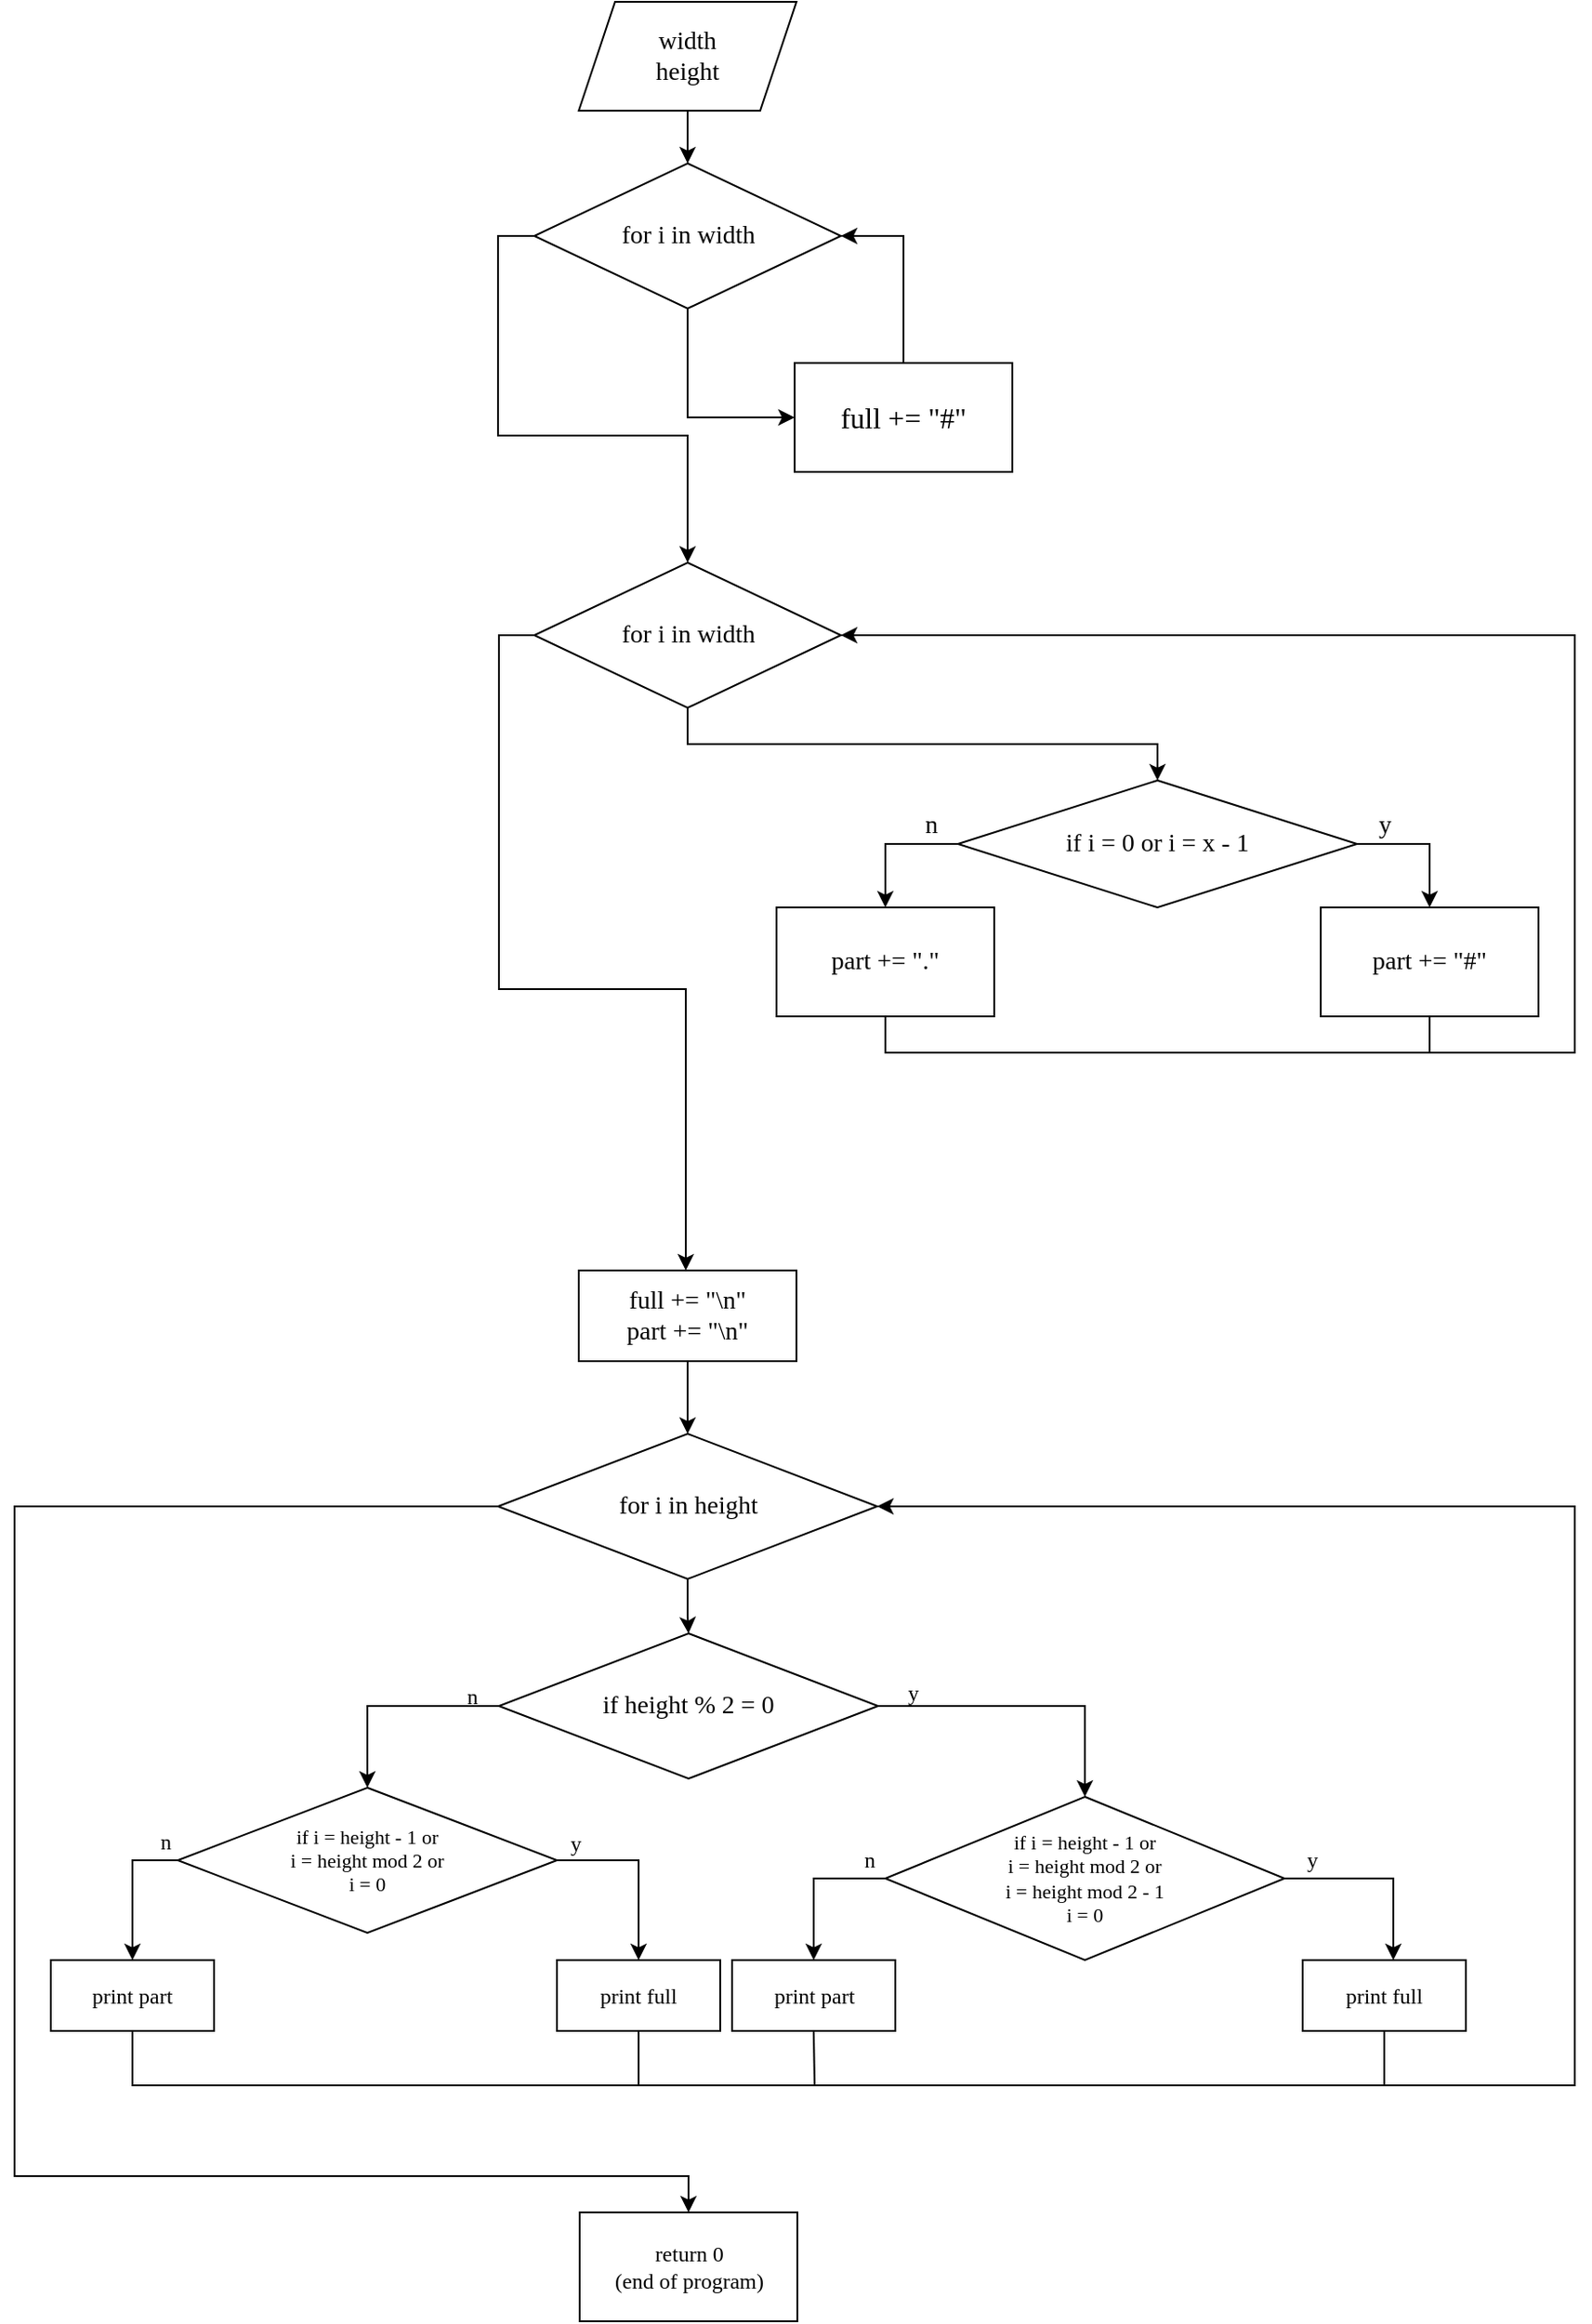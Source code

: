 <mxfile version="20.5.1" type="github">
  <diagram id="8TXkehORdSKgIQscC3_d" name="Page-1">
    <mxGraphModel dx="537" dy="253" grid="1" gridSize="10" guides="1" tooltips="1" connect="1" arrows="1" fold="1" page="1" pageScale="1" pageWidth="2339" pageHeight="3300" math="0" shadow="0">
      <root>
        <mxCell id="0" />
        <mxCell id="1" parent="0" />
        <mxCell id="VdM-WP7KE-tk-oRjZfRh-4" value="" style="edgeStyle=orthogonalEdgeStyle;rounded=0;orthogonalLoop=1;jettySize=auto;html=1;fontSize=14;" edge="1" parent="1" source="VdM-WP7KE-tk-oRjZfRh-1" target="VdM-WP7KE-tk-oRjZfRh-3">
          <mxGeometry relative="1" as="geometry" />
        </mxCell>
        <mxCell id="VdM-WP7KE-tk-oRjZfRh-1" value="&lt;div&gt;width&lt;/div&gt;&lt;div&gt;height&lt;br&gt;&lt;/div&gt;" style="shape=parallelogram;perimeter=parallelogramPerimeter;whiteSpace=wrap;html=1;fixedSize=1;fontFamily=Inconsolata;fontSource=https%3A%2F%2Ffonts.googleapis.com%2Fcss%3Ffamily%3DInconsolata;fontSize=14;" vertex="1" parent="1">
          <mxGeometry x="491" y="42" width="120" height="60" as="geometry" />
        </mxCell>
        <mxCell id="VdM-WP7KE-tk-oRjZfRh-11" style="edgeStyle=orthogonalEdgeStyle;rounded=0;orthogonalLoop=1;jettySize=auto;html=1;exitX=0;exitY=0.5;exitDx=0;exitDy=0;" edge="1" parent="1" source="VdM-WP7KE-tk-oRjZfRh-3" target="VdM-WP7KE-tk-oRjZfRh-10">
          <mxGeometry relative="1" as="geometry" />
        </mxCell>
        <mxCell id="VdM-WP7KE-tk-oRjZfRh-13" style="edgeStyle=orthogonalEdgeStyle;rounded=0;orthogonalLoop=1;jettySize=auto;html=1;exitX=0.5;exitY=1;exitDx=0;exitDy=0;entryX=0;entryY=0.5;entryDx=0;entryDy=0;" edge="1" parent="1" source="VdM-WP7KE-tk-oRjZfRh-3" target="VdM-WP7KE-tk-oRjZfRh-12">
          <mxGeometry relative="1" as="geometry" />
        </mxCell>
        <mxCell id="VdM-WP7KE-tk-oRjZfRh-3" value="&lt;div&gt;for i in width&lt;/div&gt;" style="rhombus;whiteSpace=wrap;html=1;fontSize=14;fontFamily=Inconsolata;fontSource=https%3A%2F%2Ffonts.googleapis.com%2Fcss%3Ffamily%3DInconsolata;" vertex="1" parent="1">
          <mxGeometry x="466.5" y="131" width="169" height="80" as="geometry" />
        </mxCell>
        <mxCell id="VdM-WP7KE-tk-oRjZfRh-18" style="edgeStyle=orthogonalEdgeStyle;rounded=0;orthogonalLoop=1;jettySize=auto;html=1;exitX=0.5;exitY=1;exitDx=0;exitDy=0;fontFamily=Inconsolata;fontSource=https%3A%2F%2Ffonts.googleapis.com%2Fcss%3Ffamily%3DInconsolata;fontSize=16;" edge="1" parent="1" source="VdM-WP7KE-tk-oRjZfRh-10" target="VdM-WP7KE-tk-oRjZfRh-17">
          <mxGeometry relative="1" as="geometry" />
        </mxCell>
        <mxCell id="VdM-WP7KE-tk-oRjZfRh-49" style="edgeStyle=orthogonalEdgeStyle;rounded=0;orthogonalLoop=1;jettySize=auto;html=1;exitX=0;exitY=0.5;exitDx=0;exitDy=0;fontFamily=Inconsolata;fontSource=https%3A%2F%2Ffonts.googleapis.com%2Fcss%3Ffamily%3DInconsolata;fontSize=14;endArrow=classic;endFill=1;" edge="1" parent="1" source="VdM-WP7KE-tk-oRjZfRh-10">
          <mxGeometry relative="1" as="geometry">
            <mxPoint x="550" y="741" as="targetPoint" />
            <Array as="points">
              <mxPoint x="447" y="391" />
              <mxPoint x="447" y="586" />
              <mxPoint x="550" y="586" />
              <mxPoint x="550" y="741" />
            </Array>
          </mxGeometry>
        </mxCell>
        <mxCell id="VdM-WP7KE-tk-oRjZfRh-10" value="for i in width" style="rhombus;whiteSpace=wrap;html=1;fontSize=14;fontFamily=Inconsolata;fontSource=https%3A%2F%2Ffonts.googleapis.com%2Fcss%3Ffamily%3DInconsolata;" vertex="1" parent="1">
          <mxGeometry x="466.5" y="351" width="169" height="80" as="geometry" />
        </mxCell>
        <mxCell id="VdM-WP7KE-tk-oRjZfRh-14" style="edgeStyle=orthogonalEdgeStyle;rounded=0;orthogonalLoop=1;jettySize=auto;html=1;exitX=0.5;exitY=0;exitDx=0;exitDy=0;entryX=1;entryY=0.5;entryDx=0;entryDy=0;" edge="1" parent="1" source="VdM-WP7KE-tk-oRjZfRh-12" target="VdM-WP7KE-tk-oRjZfRh-3">
          <mxGeometry relative="1" as="geometry" />
        </mxCell>
        <mxCell id="VdM-WP7KE-tk-oRjZfRh-12" value="&lt;font style=&quot;font-size: 16px;&quot; data-font-src=&quot;https://fonts.googleapis.com/css?family=Inconsolata&quot; face=&quot;Inconsolata&quot;&gt;full += &quot;#&quot;&lt;/font&gt;" style="rounded=0;whiteSpace=wrap;html=1;" vertex="1" parent="1">
          <mxGeometry x="610" y="241" width="120" height="60" as="geometry" />
        </mxCell>
        <mxCell id="VdM-WP7KE-tk-oRjZfRh-22" style="edgeStyle=orthogonalEdgeStyle;rounded=0;orthogonalLoop=1;jettySize=auto;html=1;exitX=0;exitY=0.5;exitDx=0;exitDy=0;fontFamily=Inconsolata;fontSource=https%3A%2F%2Ffonts.googleapis.com%2Fcss%3Ffamily%3DInconsolata;fontSize=14;" edge="1" parent="1" source="VdM-WP7KE-tk-oRjZfRh-17" target="VdM-WP7KE-tk-oRjZfRh-23">
          <mxGeometry relative="1" as="geometry">
            <mxPoint x="530" y="536" as="targetPoint" />
          </mxGeometry>
        </mxCell>
        <mxCell id="VdM-WP7KE-tk-oRjZfRh-27" style="edgeStyle=orthogonalEdgeStyle;rounded=0;orthogonalLoop=1;jettySize=auto;html=1;exitX=1;exitY=0.5;exitDx=0;exitDy=0;entryX=0.5;entryY=0;entryDx=0;entryDy=0;fontFamily=Inconsolata;fontSource=https%3A%2F%2Ffonts.googleapis.com%2Fcss%3Ffamily%3DInconsolata;fontSize=14;" edge="1" parent="1" source="VdM-WP7KE-tk-oRjZfRh-17" target="VdM-WP7KE-tk-oRjZfRh-26">
          <mxGeometry relative="1" as="geometry" />
        </mxCell>
        <mxCell id="VdM-WP7KE-tk-oRjZfRh-17" value="&lt;div style=&quot;font-size: 14px;&quot;&gt;if i = 0 or i = x - 1&lt;/div&gt;" style="rhombus;whiteSpace=wrap;html=1;fontFamily=Inconsolata;fontSource=https%3A%2F%2Ffonts.googleapis.com%2Fcss%3Ffamily%3DInconsolata;fontSize=14;" vertex="1" parent="1">
          <mxGeometry x="700" y="471" width="220" height="70" as="geometry" />
        </mxCell>
        <mxCell id="VdM-WP7KE-tk-oRjZfRh-47" style="edgeStyle=orthogonalEdgeStyle;rounded=0;orthogonalLoop=1;jettySize=auto;html=1;fontFamily=Inconsolata;fontSource=https%3A%2F%2Ffonts.googleapis.com%2Fcss%3Ffamily%3DInconsolata;fontSize=14;endArrow=none;endFill=0;" edge="1" parent="1" source="VdM-WP7KE-tk-oRjZfRh-23">
          <mxGeometry relative="1" as="geometry">
            <mxPoint x="960" y="621" as="targetPoint" />
            <Array as="points">
              <mxPoint x="660" y="621" />
            </Array>
          </mxGeometry>
        </mxCell>
        <mxCell id="VdM-WP7KE-tk-oRjZfRh-23" value="&lt;div&gt;part += &quot;.&quot;&lt;/div&gt;" style="rounded=0;whiteSpace=wrap;html=1;fontFamily=Inconsolata;fontSource=https%3A%2F%2Ffonts.googleapis.com%2Fcss%3Ffamily%3DInconsolata;fontSize=14;" vertex="1" parent="1">
          <mxGeometry x="600" y="541" width="120" height="60" as="geometry" />
        </mxCell>
        <mxCell id="VdM-WP7KE-tk-oRjZfRh-24" value="y" style="text;html=1;align=center;verticalAlign=middle;resizable=0;points=[];autosize=1;strokeColor=none;fillColor=none;fontSize=14;fontFamily=Inconsolata;" vertex="1" parent="1">
          <mxGeometry x="920" y="481" width="30" height="30" as="geometry" />
        </mxCell>
        <mxCell id="VdM-WP7KE-tk-oRjZfRh-25" value="n" style="text;html=1;align=center;verticalAlign=middle;resizable=0;points=[];autosize=1;strokeColor=none;fillColor=none;fontSize=14;fontFamily=Inconsolata;" vertex="1" parent="1">
          <mxGeometry x="670" y="481" width="30" height="30" as="geometry" />
        </mxCell>
        <mxCell id="VdM-WP7KE-tk-oRjZfRh-42" style="edgeStyle=orthogonalEdgeStyle;rounded=0;orthogonalLoop=1;jettySize=auto;html=1;exitX=0.5;exitY=1;exitDx=0;exitDy=0;fontFamily=Inconsolata;fontSource=https%3A%2F%2Ffonts.googleapis.com%2Fcss%3Ffamily%3DInconsolata;fontSize=14;entryX=1;entryY=0.5;entryDx=0;entryDy=0;" edge="1" parent="1" source="VdM-WP7KE-tk-oRjZfRh-26" target="VdM-WP7KE-tk-oRjZfRh-10">
          <mxGeometry relative="1" as="geometry">
            <mxPoint x="1050" y="381" as="targetPoint" />
            <Array as="points">
              <mxPoint x="960" y="621" />
              <mxPoint x="1040" y="621" />
              <mxPoint x="1040" y="391" />
            </Array>
          </mxGeometry>
        </mxCell>
        <mxCell id="VdM-WP7KE-tk-oRjZfRh-26" value="&lt;div&gt;part += &quot;#&quot;&lt;/div&gt;" style="rounded=0;whiteSpace=wrap;html=1;fontFamily=Inconsolata;fontSource=https%3A%2F%2Ffonts.googleapis.com%2Fcss%3Ffamily%3DInconsolata;fontSize=14;" vertex="1" parent="1">
          <mxGeometry x="900" y="541" width="120" height="60" as="geometry" />
        </mxCell>
        <mxCell id="VdM-WP7KE-tk-oRjZfRh-52" style="edgeStyle=orthogonalEdgeStyle;rounded=0;orthogonalLoop=1;jettySize=auto;html=1;fontFamily=Inconsolata;fontSource=https%3A%2F%2Ffonts.googleapis.com%2Fcss%3Ffamily%3DInconsolata;fontSize=14;endArrow=classic;endFill=1;" edge="1" parent="1" source="VdM-WP7KE-tk-oRjZfRh-50" target="VdM-WP7KE-tk-oRjZfRh-51">
          <mxGeometry relative="1" as="geometry" />
        </mxCell>
        <mxCell id="VdM-WP7KE-tk-oRjZfRh-50" value="&lt;div&gt;full += &quot;\n&quot;&lt;/div&gt;&lt;div&gt;part += &quot;\n&quot;&lt;br&gt;&lt;/div&gt;" style="rounded=0;whiteSpace=wrap;html=1;fontFamily=Inconsolata;fontSource=https%3A%2F%2Ffonts.googleapis.com%2Fcss%3Ffamily%3DInconsolata;fontSize=14;" vertex="1" parent="1">
          <mxGeometry x="491" y="741" width="120" height="50" as="geometry" />
        </mxCell>
        <mxCell id="VdM-WP7KE-tk-oRjZfRh-54" style="edgeStyle=orthogonalEdgeStyle;rounded=0;orthogonalLoop=1;jettySize=auto;html=1;fontFamily=Inconsolata;fontSource=https%3A%2F%2Ffonts.googleapis.com%2Fcss%3Ffamily%3DInconsolata;fontSize=14;endArrow=classic;endFill=1;" edge="1" parent="1" source="VdM-WP7KE-tk-oRjZfRh-51" target="VdM-WP7KE-tk-oRjZfRh-53">
          <mxGeometry relative="1" as="geometry" />
        </mxCell>
        <mxCell id="VdM-WP7KE-tk-oRjZfRh-102" style="edgeStyle=orthogonalEdgeStyle;rounded=0;orthogonalLoop=1;jettySize=auto;html=1;exitX=0;exitY=0.5;exitDx=0;exitDy=0;fontFamily=Inconsolata;fontSource=https%3A%2F%2Ffonts.googleapis.com%2Fcss%3Ffamily%3DInconsolata;fontSize=12;endArrow=classic;endFill=1;entryX=0.5;entryY=0;entryDx=0;entryDy=0;" edge="1" parent="1" source="VdM-WP7KE-tk-oRjZfRh-51" target="VdM-WP7KE-tk-oRjZfRh-103">
          <mxGeometry relative="1" as="geometry">
            <mxPoint x="550" y="1330" as="targetPoint" />
            <Array as="points">
              <mxPoint x="180" y="871" />
              <mxPoint x="180" y="1240" />
              <mxPoint x="551" y="1240" />
            </Array>
          </mxGeometry>
        </mxCell>
        <mxCell id="VdM-WP7KE-tk-oRjZfRh-51" value="for i in height" style="rhombus;whiteSpace=wrap;html=1;fontFamily=Inconsolata;fontSource=https%3A%2F%2Ffonts.googleapis.com%2Fcss%3Ffamily%3DInconsolata;fontSize=14;" vertex="1" parent="1">
          <mxGeometry x="446.5" y="831" width="209" height="80" as="geometry" />
        </mxCell>
        <mxCell id="VdM-WP7KE-tk-oRjZfRh-56" value="" style="edgeStyle=orthogonalEdgeStyle;rounded=0;orthogonalLoop=1;jettySize=auto;html=1;fontFamily=Inconsolata;fontSource=https%3A%2F%2Ffonts.googleapis.com%2Fcss%3Ffamily%3DInconsolata;fontSize=14;endArrow=classic;endFill=1;" edge="1" parent="1" source="VdM-WP7KE-tk-oRjZfRh-53">
          <mxGeometry relative="1" as="geometry">
            <mxPoint x="770" y="1031" as="targetPoint" />
            <Array as="points">
              <mxPoint x="770" y="981" />
              <mxPoint x="770" y="1031" />
            </Array>
          </mxGeometry>
        </mxCell>
        <mxCell id="VdM-WP7KE-tk-oRjZfRh-68" value="" style="edgeStyle=orthogonalEdgeStyle;rounded=0;orthogonalLoop=1;jettySize=auto;html=1;fontFamily=Inconsolata;fontSource=https%3A%2F%2Ffonts.googleapis.com%2Fcss%3Ffamily%3DInconsolata;fontSize=12;endArrow=classic;endFill=1;exitX=0;exitY=0.5;exitDx=0;exitDy=0;" edge="1" parent="1" source="VdM-WP7KE-tk-oRjZfRh-53" target="VdM-WP7KE-tk-oRjZfRh-67">
          <mxGeometry relative="1" as="geometry" />
        </mxCell>
        <mxCell id="VdM-WP7KE-tk-oRjZfRh-53" value="if height % 2 = 0" style="rhombus;whiteSpace=wrap;html=1;fontFamily=Inconsolata;fontSource=https%3A%2F%2Ffonts.googleapis.com%2Fcss%3Ffamily%3DInconsolata;fontSize=14;" vertex="1" parent="1">
          <mxGeometry x="447" y="941" width="209" height="80" as="geometry" />
        </mxCell>
        <mxCell id="VdM-WP7KE-tk-oRjZfRh-61" style="edgeStyle=orthogonalEdgeStyle;rounded=0;orthogonalLoop=1;jettySize=auto;html=1;exitX=1;exitY=0.5;exitDx=0;exitDy=0;fontFamily=Inconsolata;fontSource=https%3A%2F%2Ffonts.googleapis.com%2Fcss%3Ffamily%3DInconsolata;fontSize=12;endArrow=classic;endFill=1;" edge="1" parent="1" source="VdM-WP7KE-tk-oRjZfRh-58">
          <mxGeometry relative="1" as="geometry">
            <mxPoint x="940" y="1121" as="targetPoint" />
            <Array as="points">
              <mxPoint x="940" y="1076" />
            </Array>
          </mxGeometry>
        </mxCell>
        <mxCell id="VdM-WP7KE-tk-oRjZfRh-65" style="edgeStyle=orthogonalEdgeStyle;rounded=0;orthogonalLoop=1;jettySize=auto;html=1;entryX=0.5;entryY=0;entryDx=0;entryDy=0;fontFamily=Inconsolata;fontSource=https%3A%2F%2Ffonts.googleapis.com%2Fcss%3Ffamily%3DInconsolata;fontSize=12;endArrow=classic;endFill=1;exitX=0;exitY=0.5;exitDx=0;exitDy=0;" edge="1" parent="1" source="VdM-WP7KE-tk-oRjZfRh-58" target="VdM-WP7KE-tk-oRjZfRh-64">
          <mxGeometry relative="1" as="geometry" />
        </mxCell>
        <mxCell id="VdM-WP7KE-tk-oRjZfRh-58" value="&lt;div style=&quot;font-size: 11px;&quot;&gt;&lt;font style=&quot;font-size: 11px;&quot;&gt;if i = height - 1 or&lt;/font&gt;&lt;/div&gt;&lt;div style=&quot;font-size: 11px;&quot;&gt; &lt;/div&gt;&lt;div style=&quot;font-size: 11px;&quot;&gt;&lt;font style=&quot;font-size: 11px;&quot;&gt;i = height mod 2 or&lt;/font&gt;&lt;/div&gt;&lt;div style=&quot;font-size: 11px;&quot;&gt;&lt;font style=&quot;font-size: 11px;&quot;&gt;i = height mod 2 - 1&lt;br style=&quot;&quot;&gt;&lt;/font&gt;&lt;/div&gt;&lt;div style=&quot;font-size: 11px;&quot;&gt;&lt;font style=&quot;font-size: 11px;&quot;&gt;i = 0&lt;/font&gt;&lt;/div&gt;" style="rhombus;whiteSpace=wrap;html=1;fontFamily=Inconsolata;fontSource=https%3A%2F%2Ffonts.googleapis.com%2Fcss%3Ffamily%3DInconsolata;fontSize=10;align=center;textDirection=ltr;labelPosition=center;verticalLabelPosition=middle;verticalAlign=middle;" vertex="1" parent="1">
          <mxGeometry x="660" y="1031" width="220" height="90" as="geometry" />
        </mxCell>
        <mxCell id="VdM-WP7KE-tk-oRjZfRh-59" value="&lt;div style=&quot;font-size: 12px;&quot;&gt;y&lt;/div&gt;&lt;div style=&quot;font-size: 12px;&quot;&gt;&lt;br style=&quot;font-size: 12px;&quot;&gt;&lt;/div&gt;" style="text;html=1;align=center;verticalAlign=middle;resizable=0;points=[];autosize=1;strokeColor=none;fillColor=none;fontSize=12;fontFamily=Inconsolata;" vertex="1" parent="1">
          <mxGeometry x="660" y="961" width="30" height="40" as="geometry" />
        </mxCell>
        <mxCell id="VdM-WP7KE-tk-oRjZfRh-62" value="&lt;div&gt;y&lt;/div&gt;" style="text;html=1;align=center;verticalAlign=middle;resizable=0;points=[];autosize=1;strokeColor=none;fillColor=none;fontSize=12;fontFamily=Inconsolata;" vertex="1" parent="1">
          <mxGeometry x="880" y="1051" width="30" height="30" as="geometry" />
        </mxCell>
        <mxCell id="VdM-WP7KE-tk-oRjZfRh-88" style="edgeStyle=orthogonalEdgeStyle;rounded=0;orthogonalLoop=1;jettySize=auto;html=1;exitX=0.5;exitY=1;exitDx=0;exitDy=0;fontFamily=Inconsolata;fontSource=https%3A%2F%2Ffonts.googleapis.com%2Fcss%3Ffamily%3DInconsolata;fontSize=12;endArrow=none;endFill=0;" edge="1" parent="1" source="VdM-WP7KE-tk-oRjZfRh-63">
          <mxGeometry relative="1" as="geometry">
            <mxPoint x="935" y="1190" as="targetPoint" />
          </mxGeometry>
        </mxCell>
        <mxCell id="VdM-WP7KE-tk-oRjZfRh-63" value="print full" style="rounded=0;whiteSpace=wrap;html=1;fontFamily=Inconsolata;fontSource=https%3A%2F%2Ffonts.googleapis.com%2Fcss%3Ffamily%3DInconsolata;fontSize=12;" vertex="1" parent="1">
          <mxGeometry x="890" y="1121" width="90" height="39" as="geometry" />
        </mxCell>
        <mxCell id="VdM-WP7KE-tk-oRjZfRh-100" style="edgeStyle=orthogonalEdgeStyle;rounded=0;orthogonalLoop=1;jettySize=auto;html=1;exitX=0.5;exitY=1;exitDx=0;exitDy=0;fontFamily=Inconsolata;fontSource=https%3A%2F%2Ffonts.googleapis.com%2Fcss%3Ffamily%3DInconsolata;fontSize=12;endArrow=none;endFill=0;" edge="1" parent="1" source="VdM-WP7KE-tk-oRjZfRh-64">
          <mxGeometry relative="1" as="geometry">
            <mxPoint x="621" y="1190" as="targetPoint" />
          </mxGeometry>
        </mxCell>
        <mxCell id="VdM-WP7KE-tk-oRjZfRh-64" value="print part" style="rounded=0;whiteSpace=wrap;html=1;fontFamily=Inconsolata;fontSource=https%3A%2F%2Ffonts.googleapis.com%2Fcss%3Ffamily%3DInconsolata;fontSize=12;" vertex="1" parent="1">
          <mxGeometry x="575.5" y="1121" width="90" height="39" as="geometry" />
        </mxCell>
        <mxCell id="VdM-WP7KE-tk-oRjZfRh-66" value="n" style="text;html=1;align=center;verticalAlign=middle;resizable=0;points=[];autosize=1;strokeColor=none;fillColor=none;fontSize=12;fontFamily=Inconsolata;" vertex="1" parent="1">
          <mxGeometry x="635.5" y="1051" width="30" height="30" as="geometry" />
        </mxCell>
        <mxCell id="VdM-WP7KE-tk-oRjZfRh-72" style="edgeStyle=orthogonalEdgeStyle;rounded=0;orthogonalLoop=1;jettySize=auto;html=1;exitX=0;exitY=0.5;exitDx=0;exitDy=0;fontFamily=Inconsolata;fontSource=https%3A%2F%2Ffonts.googleapis.com%2Fcss%3Ffamily%3DInconsolata;fontSize=12;endArrow=classic;endFill=1;" edge="1" parent="1" source="VdM-WP7KE-tk-oRjZfRh-67" target="VdM-WP7KE-tk-oRjZfRh-71">
          <mxGeometry relative="1" as="geometry" />
        </mxCell>
        <mxCell id="VdM-WP7KE-tk-oRjZfRh-74" style="edgeStyle=orthogonalEdgeStyle;rounded=0;orthogonalLoop=1;jettySize=auto;html=1;exitX=1;exitY=0.5;exitDx=0;exitDy=0;fontFamily=Inconsolata;fontSource=https%3A%2F%2Ffonts.googleapis.com%2Fcss%3Ffamily%3DInconsolata;fontSize=12;endArrow=classic;endFill=1;" edge="1" parent="1" source="VdM-WP7KE-tk-oRjZfRh-67" target="VdM-WP7KE-tk-oRjZfRh-73">
          <mxGeometry relative="1" as="geometry" />
        </mxCell>
        <mxCell id="VdM-WP7KE-tk-oRjZfRh-67" value="&lt;div style=&quot;font-size: 11px;&quot;&gt;&lt;font style=&quot;font-size: 11px;&quot;&gt;if i = height - 1 or&lt;/font&gt;&lt;/div&gt;&lt;div style=&quot;font-size: 11px;&quot;&gt; &lt;/div&gt;&lt;div style=&quot;font-size: 11px;&quot;&gt;&lt;font style=&quot;font-size: 11px;&quot;&gt;i = height mod 2 or&lt;/font&gt;&lt;/div&gt;&lt;div style=&quot;font-size: 11px;&quot;&gt;&lt;font style=&quot;font-size: 11px;&quot;&gt;i = 0&lt;/font&gt;&lt;/div&gt;" style="rhombus;whiteSpace=wrap;html=1;fontFamily=Inconsolata;fontSource=https%3A%2F%2Ffonts.googleapis.com%2Fcss%3Ffamily%3DInconsolata;fontSize=14;" vertex="1" parent="1">
          <mxGeometry x="270" y="1026" width="209" height="80" as="geometry" />
        </mxCell>
        <mxCell id="VdM-WP7KE-tk-oRjZfRh-69" value="n" style="text;html=1;align=center;verticalAlign=middle;resizable=0;points=[];autosize=1;strokeColor=none;fillColor=none;fontSize=12;fontFamily=Inconsolata;" vertex="1" parent="1">
          <mxGeometry x="417" y="961" width="30" height="30" as="geometry" />
        </mxCell>
        <mxCell id="VdM-WP7KE-tk-oRjZfRh-82" style="edgeStyle=orthogonalEdgeStyle;rounded=0;orthogonalLoop=1;jettySize=auto;html=1;fontFamily=Inconsolata;fontSource=https%3A%2F%2Ffonts.googleapis.com%2Fcss%3Ffamily%3DInconsolata;fontSize=12;endArrow=classic;endFill=1;entryX=1;entryY=0.5;entryDx=0;entryDy=0;" edge="1" parent="1" source="VdM-WP7KE-tk-oRjZfRh-71" target="VdM-WP7KE-tk-oRjZfRh-51">
          <mxGeometry relative="1" as="geometry">
            <mxPoint x="1040" y="1120" as="targetPoint" />
            <Array as="points">
              <mxPoint x="245" y="1190" />
              <mxPoint x="1040" y="1190" />
              <mxPoint x="1040" y="871" />
            </Array>
          </mxGeometry>
        </mxCell>
        <mxCell id="VdM-WP7KE-tk-oRjZfRh-71" value="print part" style="rounded=0;whiteSpace=wrap;html=1;fontFamily=Inconsolata;fontSource=https%3A%2F%2Ffonts.googleapis.com%2Fcss%3Ffamily%3DInconsolata;fontSize=12;" vertex="1" parent="1">
          <mxGeometry x="200" y="1121" width="90" height="39" as="geometry" />
        </mxCell>
        <mxCell id="VdM-WP7KE-tk-oRjZfRh-98" style="edgeStyle=orthogonalEdgeStyle;rounded=0;orthogonalLoop=1;jettySize=auto;html=1;exitX=0.5;exitY=1;exitDx=0;exitDy=0;fontFamily=Inconsolata;fontSource=https%3A%2F%2Ffonts.googleapis.com%2Fcss%3Ffamily%3DInconsolata;fontSize=12;endArrow=none;endFill=0;" edge="1" parent="1" source="VdM-WP7KE-tk-oRjZfRh-73">
          <mxGeometry relative="1" as="geometry">
            <mxPoint x="524" y="1190" as="targetPoint" />
          </mxGeometry>
        </mxCell>
        <mxCell id="VdM-WP7KE-tk-oRjZfRh-73" value="&lt;div&gt;print full&lt;/div&gt;" style="rounded=0;whiteSpace=wrap;html=1;fontFamily=Inconsolata;fontSource=https%3A%2F%2Ffonts.googleapis.com%2Fcss%3Ffamily%3DInconsolata;fontSize=12;" vertex="1" parent="1">
          <mxGeometry x="479" y="1121" width="90" height="39" as="geometry" />
        </mxCell>
        <mxCell id="VdM-WP7KE-tk-oRjZfRh-79" value="n" style="text;html=1;align=center;verticalAlign=middle;resizable=0;points=[];autosize=1;strokeColor=none;fillColor=none;fontSize=12;fontFamily=Inconsolata;" vertex="1" parent="1">
          <mxGeometry x="248" y="1041" width="30" height="30" as="geometry" />
        </mxCell>
        <mxCell id="VdM-WP7KE-tk-oRjZfRh-80" value="&lt;div&gt;y&lt;/div&gt;" style="text;html=1;align=center;verticalAlign=middle;resizable=0;points=[];autosize=1;strokeColor=none;fillColor=none;fontSize=12;fontFamily=Inconsolata;" vertex="1" parent="1">
          <mxGeometry x="474" y="1042" width="30" height="30" as="geometry" />
        </mxCell>
        <mxCell id="VdM-WP7KE-tk-oRjZfRh-103" value="&lt;div&gt;return 0 &lt;br&gt;&lt;/div&gt;&lt;div&gt;(end of program)&lt;br&gt;&lt;/div&gt;" style="rounded=0;whiteSpace=wrap;html=1;fontFamily=Inconsolata;fontSource=https%3A%2F%2Ffonts.googleapis.com%2Fcss%3Ffamily%3DInconsolata;fontSize=12;" vertex="1" parent="1">
          <mxGeometry x="491.5" y="1260" width="120" height="60" as="geometry" />
        </mxCell>
      </root>
    </mxGraphModel>
  </diagram>
</mxfile>
